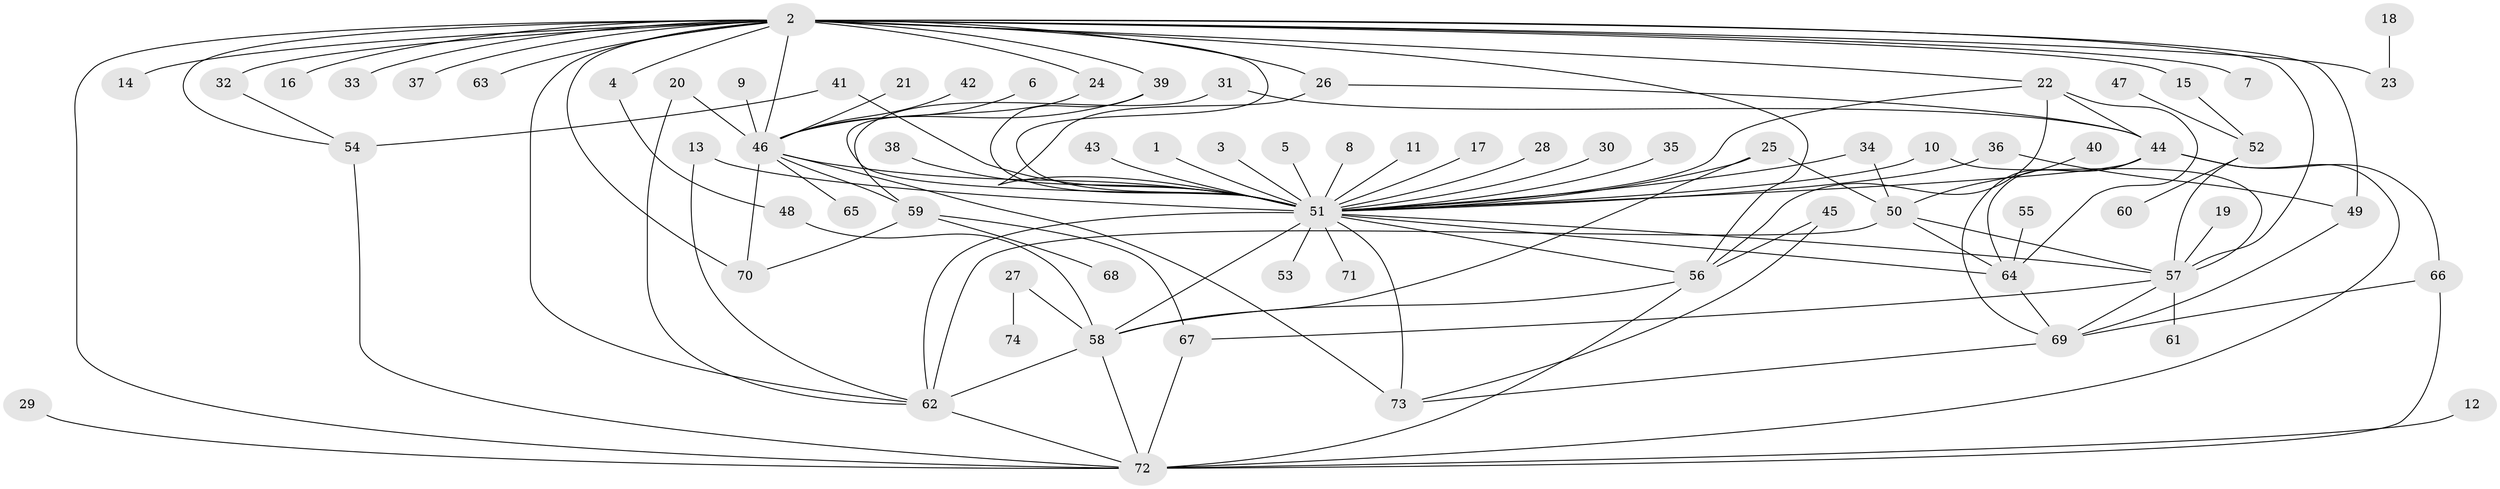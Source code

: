 // original degree distribution, {9: 0.013513513513513514, 21: 0.006756756756756757, 39: 0.006756756756756757, 4: 0.08108108108108109, 2: 0.20945945945945946, 7: 0.02027027027027027, 5: 0.02702702702702703, 8: 0.013513513513513514, 10: 0.006756756756756757, 3: 0.14189189189189189, 1: 0.44594594594594594, 11: 0.013513513513513514, 6: 0.013513513513513514}
// Generated by graph-tools (version 1.1) at 2025/26/03/09/25 03:26:02]
// undirected, 74 vertices, 120 edges
graph export_dot {
graph [start="1"]
  node [color=gray90,style=filled];
  1;
  2;
  3;
  4;
  5;
  6;
  7;
  8;
  9;
  10;
  11;
  12;
  13;
  14;
  15;
  16;
  17;
  18;
  19;
  20;
  21;
  22;
  23;
  24;
  25;
  26;
  27;
  28;
  29;
  30;
  31;
  32;
  33;
  34;
  35;
  36;
  37;
  38;
  39;
  40;
  41;
  42;
  43;
  44;
  45;
  46;
  47;
  48;
  49;
  50;
  51;
  52;
  53;
  54;
  55;
  56;
  57;
  58;
  59;
  60;
  61;
  62;
  63;
  64;
  65;
  66;
  67;
  68;
  69;
  70;
  71;
  72;
  73;
  74;
  1 -- 51 [weight=1.0];
  2 -- 4 [weight=1.0];
  2 -- 7 [weight=1.0];
  2 -- 14 [weight=1.0];
  2 -- 15 [weight=1.0];
  2 -- 16 [weight=1.0];
  2 -- 22 [weight=1.0];
  2 -- 23 [weight=1.0];
  2 -- 24 [weight=1.0];
  2 -- 26 [weight=1.0];
  2 -- 32 [weight=1.0];
  2 -- 33 [weight=1.0];
  2 -- 37 [weight=1.0];
  2 -- 39 [weight=1.0];
  2 -- 46 [weight=2.0];
  2 -- 49 [weight=1.0];
  2 -- 51 [weight=2.0];
  2 -- 54 [weight=1.0];
  2 -- 56 [weight=1.0];
  2 -- 57 [weight=2.0];
  2 -- 62 [weight=2.0];
  2 -- 63 [weight=1.0];
  2 -- 70 [weight=1.0];
  2 -- 72 [weight=1.0];
  3 -- 51 [weight=1.0];
  4 -- 48 [weight=1.0];
  5 -- 51 [weight=1.0];
  6 -- 46 [weight=1.0];
  8 -- 51 [weight=1.0];
  9 -- 46 [weight=1.0];
  10 -- 51 [weight=1.0];
  10 -- 57 [weight=1.0];
  11 -- 51 [weight=1.0];
  12 -- 72 [weight=1.0];
  13 -- 51 [weight=1.0];
  13 -- 62 [weight=1.0];
  15 -- 52 [weight=1.0];
  17 -- 51 [weight=1.0];
  18 -- 23 [weight=1.0];
  19 -- 57 [weight=1.0];
  20 -- 46 [weight=1.0];
  20 -- 62 [weight=1.0];
  21 -- 46 [weight=1.0];
  22 -- 44 [weight=1.0];
  22 -- 51 [weight=1.0];
  22 -- 56 [weight=1.0];
  22 -- 64 [weight=1.0];
  24 -- 51 [weight=1.0];
  25 -- 50 [weight=1.0];
  25 -- 51 [weight=1.0];
  25 -- 58 [weight=1.0];
  26 -- 44 [weight=1.0];
  26 -- 51 [weight=1.0];
  27 -- 58 [weight=1.0];
  27 -- 74 [weight=1.0];
  28 -- 51 [weight=1.0];
  29 -- 72 [weight=1.0];
  30 -- 51 [weight=1.0];
  31 -- 44 [weight=1.0];
  31 -- 59 [weight=1.0];
  32 -- 54 [weight=1.0];
  34 -- 50 [weight=1.0];
  34 -- 51 [weight=1.0];
  35 -- 51 [weight=1.0];
  36 -- 49 [weight=1.0];
  36 -- 51 [weight=1.0];
  38 -- 51 [weight=1.0];
  39 -- 46 [weight=1.0];
  39 -- 51 [weight=1.0];
  40 -- 50 [weight=1.0];
  41 -- 51 [weight=1.0];
  41 -- 54 [weight=1.0];
  42 -- 46 [weight=1.0];
  43 -- 51 [weight=1.0];
  44 -- 51 [weight=1.0];
  44 -- 64 [weight=1.0];
  44 -- 66 [weight=1.0];
  44 -- 69 [weight=1.0];
  44 -- 72 [weight=1.0];
  45 -- 56 [weight=1.0];
  45 -- 73 [weight=1.0];
  46 -- 51 [weight=2.0];
  46 -- 59 [weight=1.0];
  46 -- 65 [weight=1.0];
  46 -- 70 [weight=1.0];
  46 -- 73 [weight=1.0];
  47 -- 52 [weight=1.0];
  48 -- 58 [weight=1.0];
  49 -- 69 [weight=1.0];
  50 -- 57 [weight=1.0];
  50 -- 62 [weight=1.0];
  50 -- 64 [weight=1.0];
  51 -- 53 [weight=1.0];
  51 -- 56 [weight=1.0];
  51 -- 57 [weight=1.0];
  51 -- 58 [weight=1.0];
  51 -- 62 [weight=2.0];
  51 -- 64 [weight=1.0];
  51 -- 71 [weight=1.0];
  51 -- 73 [weight=2.0];
  52 -- 57 [weight=1.0];
  52 -- 60 [weight=1.0];
  54 -- 72 [weight=1.0];
  55 -- 64 [weight=1.0];
  56 -- 58 [weight=1.0];
  56 -- 72 [weight=1.0];
  57 -- 61 [weight=1.0];
  57 -- 67 [weight=1.0];
  57 -- 69 [weight=1.0];
  58 -- 62 [weight=2.0];
  58 -- 72 [weight=1.0];
  59 -- 67 [weight=1.0];
  59 -- 68 [weight=1.0];
  59 -- 70 [weight=1.0];
  62 -- 72 [weight=1.0];
  64 -- 69 [weight=1.0];
  66 -- 69 [weight=1.0];
  66 -- 72 [weight=1.0];
  67 -- 72 [weight=1.0];
  69 -- 73 [weight=1.0];
}

